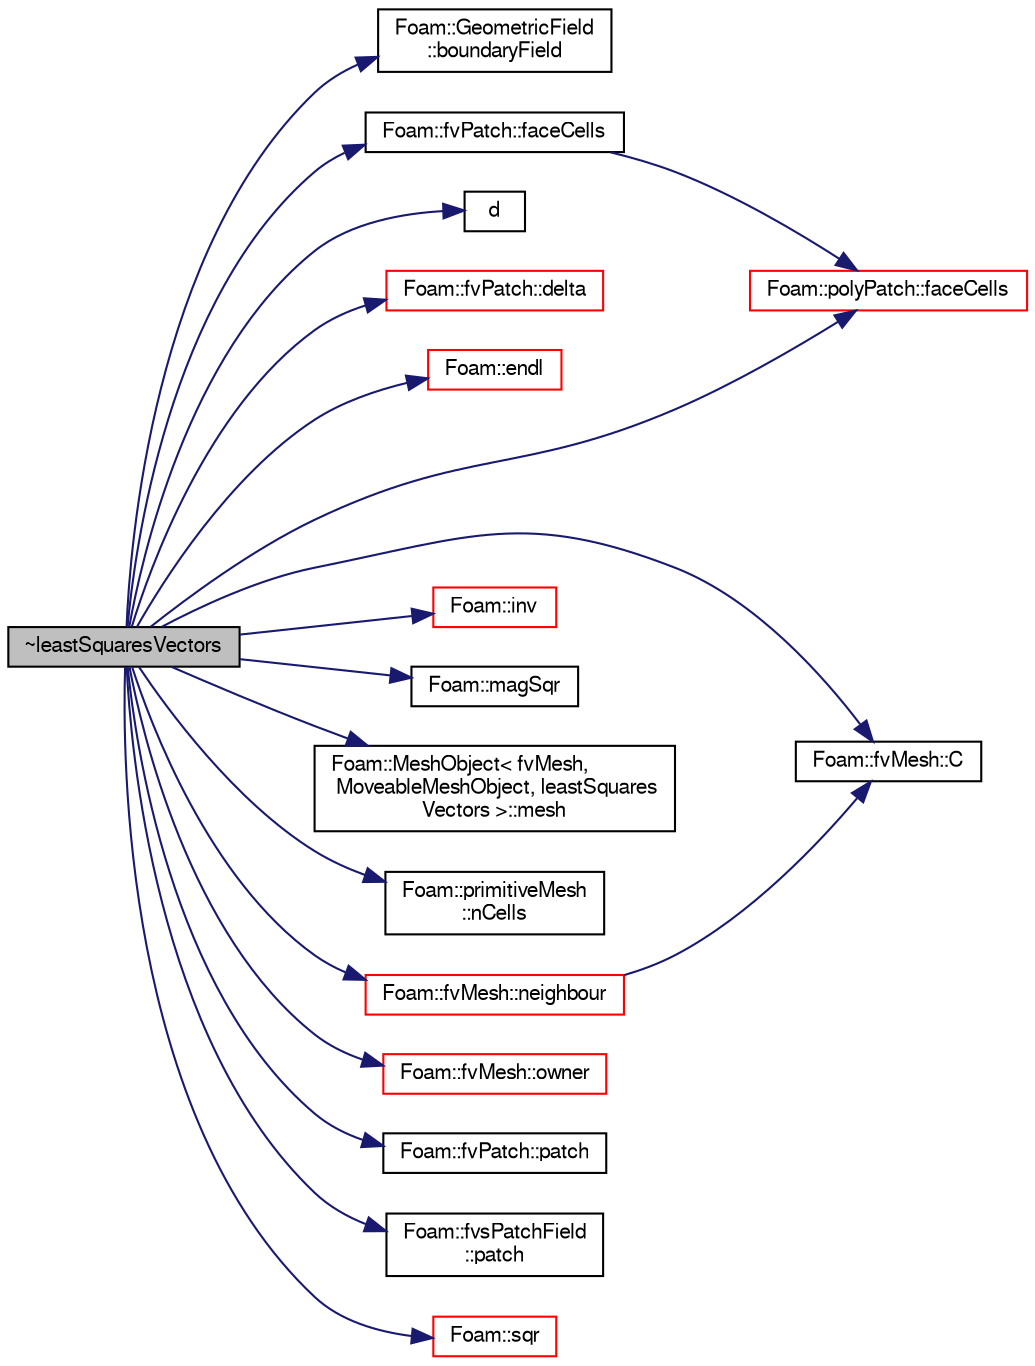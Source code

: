 digraph "~leastSquaresVectors"
{
  bgcolor="transparent";
  edge [fontname="FreeSans",fontsize="10",labelfontname="FreeSans",labelfontsize="10"];
  node [fontname="FreeSans",fontsize="10",shape=record];
  rankdir="LR";
  Node2 [label="~leastSquaresVectors",height=0.2,width=0.4,color="black", fillcolor="grey75", style="filled", fontcolor="black"];
  Node2 -> Node3 [color="midnightblue",fontsize="10",style="solid",fontname="FreeSans"];
  Node3 [label="Foam::GeometricField\l::boundaryField",height=0.2,width=0.4,color="black",URL="$a22434.html#a3c6c1a789b48ea0c5e8bff64f9c14f2d",tooltip="Return reference to GeometricBoundaryField. "];
  Node2 -> Node4 [color="midnightblue",fontsize="10",style="solid",fontname="FreeSans"];
  Node4 [label="Foam::fvMesh::C",height=0.2,width=0.4,color="black",URL="$a22766.html#a724799c6e3ba1bd41ad47529f330d066",tooltip="Return cell centres as volVectorField. "];
  Node2 -> Node5 [color="midnightblue",fontsize="10",style="solid",fontname="FreeSans"];
  Node5 [label="d",height=0.2,width=0.4,color="black",URL="$a38951.html#aa182a9055736468dd160f12649a01fd1"];
  Node2 -> Node6 [color="midnightblue",fontsize="10",style="solid",fontname="FreeSans"];
  Node6 [label="Foam::fvPatch::delta",height=0.2,width=0.4,color="red",URL="$a22870.html#a8c83ba56d8c5964b15844718d953be71",tooltip="Return cell-centre to face-centre vector. "];
  Node2 -> Node28 [color="midnightblue",fontsize="10",style="solid",fontname="FreeSans"];
  Node28 [label="Foam::endl",height=0.2,width=0.4,color="red",URL="$a21124.html#a2db8fe02a0d3909e9351bb4275b23ce4",tooltip="Add newline and flush stream. "];
  Node2 -> Node98 [color="midnightblue",fontsize="10",style="solid",fontname="FreeSans"];
  Node98 [label="Foam::fvPatch::faceCells",height=0.2,width=0.4,color="black",URL="$a22870.html#afbfac825732ef2770fff4261b4e930e9",tooltip="Return faceCells. "];
  Node98 -> Node99 [color="midnightblue",fontsize="10",style="solid",fontname="FreeSans"];
  Node99 [label="Foam::polyPatch::faceCells",height=0.2,width=0.4,color="red",URL="$a27478.html#afbfac825732ef2770fff4261b4e930e9",tooltip="Return face-cell addressing. "];
  Node2 -> Node99 [color="midnightblue",fontsize="10",style="solid",fontname="FreeSans"];
  Node2 -> Node108 [color="midnightblue",fontsize="10",style="solid",fontname="FreeSans"];
  Node108 [label="Foam::inv",height=0.2,width=0.4,color="red",URL="$a21124.html#ac51979edadae5b8ade119dd30b88e381"];
  Node2 -> Node112 [color="midnightblue",fontsize="10",style="solid",fontname="FreeSans"];
  Node112 [label="Foam::magSqr",height=0.2,width=0.4,color="black",URL="$a21124.html#ae6fff2c6981e6d9618aa5038e69def6e"];
  Node2 -> Node113 [color="midnightblue",fontsize="10",style="solid",fontname="FreeSans"];
  Node113 [label="Foam::MeshObject\< fvMesh,\l MoveableMeshObject, leastSquares\lVectors \>::mesh",height=0.2,width=0.4,color="black",URL="$a27138.html#a01ab9073608556f8f4a0f9e0005cbd00"];
  Node2 -> Node82 [color="midnightblue",fontsize="10",style="solid",fontname="FreeSans"];
  Node82 [label="Foam::primitiveMesh\l::nCells",height=0.2,width=0.4,color="black",URL="$a27530.html#a13b94bdb0926552bf78ad5210a73a3d5"];
  Node2 -> Node114 [color="midnightblue",fontsize="10",style="solid",fontname="FreeSans"];
  Node114 [label="Foam::fvMesh::neighbour",height=0.2,width=0.4,color="red",URL="$a22766.html#aab1a7f2af09b33005a527e107c7b3fad",tooltip="Internal face neighbour. "];
  Node114 -> Node4 [color="midnightblue",fontsize="10",style="solid",fontname="FreeSans"];
  Node2 -> Node125 [color="midnightblue",fontsize="10",style="solid",fontname="FreeSans"];
  Node125 [label="Foam::fvMesh::owner",height=0.2,width=0.4,color="red",URL="$a22766.html#a16e7eb254c4fd2d1d7ac4d5d71f6c9f9",tooltip="Internal face owner. "];
  Node2 -> Node343 [color="midnightblue",fontsize="10",style="solid",fontname="FreeSans"];
  Node343 [label="Foam::fvPatch::patch",height=0.2,width=0.4,color="black",URL="$a22870.html#a733fd433f94cab9899e34dcc9709333e",tooltip="Return the polyPatch. "];
  Node2 -> Node160 [color="midnightblue",fontsize="10",style="solid",fontname="FreeSans"];
  Node160 [label="Foam::fvsPatchField\l::patch",height=0.2,width=0.4,color="black",URL="$a22426.html#aca0923a4611f6166ffd8fa14d81864a4",tooltip="Return patch. "];
  Node2 -> Node344 [color="midnightblue",fontsize="10",style="solid",fontname="FreeSans"];
  Node344 [label="Foam::sqr",height=0.2,width=0.4,color="red",URL="$a21124.html#a277dc11c581d53826ab5090b08f3b17b"];
}
